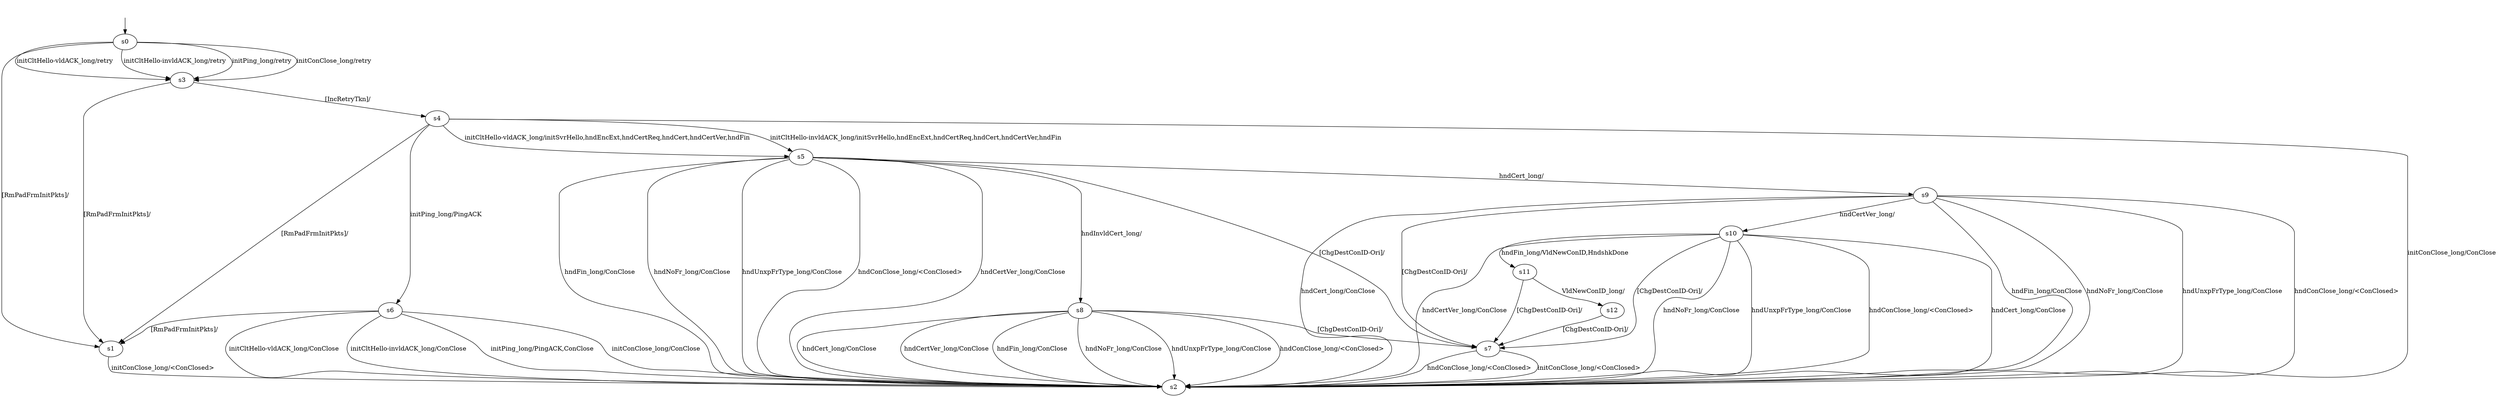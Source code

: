 digraph "../results/picoModels/pico-BWRCA-lCS-0/learnedModel" {
s0 [label=s0];
s1 [label=s1];
s2 [label=s2];
s3 [label=s3];
s4 [label=s4];
s5 [label=s5];
s6 [label=s6];
s7 [label=s7];
s8 [label=s8];
s9 [label=s9];
s10 [label=s10];
s11 [label=s11];
s12 [label=s12];
s0 -> s3  [label="initPing_long/retry "];
s0 -> s3  [label="initConClose_long/retry "];
s0 -> s3  [label="initCltHello-vldACK_long/retry "];
s0 -> s3  [label="initCltHello-invldACK_long/retry "];
s0 -> s1  [label="[RmPadFrmInitPkts]/ "];
s1 -> s2  [label="initConClose_long/<ConClosed> "];
s3 -> s4  [label="[IncRetryTkn]/ "];
s3 -> s1  [label="[RmPadFrmInitPkts]/ "];
s4 -> s6  [label="initPing_long/PingACK "];
s4 -> s2  [label="initConClose_long/ConClose "];
s4 -> s5  [label="initCltHello-vldACK_long/initSvrHello,hndEncExt,hndCertReq,hndCert,hndCertVer,hndFin "];
s4 -> s5  [label="initCltHello-invldACK_long/initSvrHello,hndEncExt,hndCertReq,hndCert,hndCertVer,hndFin "];
s4 -> s1  [label="[RmPadFrmInitPkts]/ "];
s5 -> s2  [label="hndFin_long/ConClose "];
s5 -> s2  [label="hndNoFr_long/ConClose "];
s5 -> s2  [label="hndUnxpFrType_long/ConClose "];
s5 -> s2  [label="hndConClose_long/<ConClosed> "];
s5 -> s9  [label="hndCert_long/ "];
s5 -> s8  [label="hndInvldCert_long/ "];
s5 -> s2  [label="hndCertVer_long/ConClose "];
s5 -> s7  [label="[ChgDestConID-Ori]/ "];
s6 -> s2  [label="initPing_long/PingACK,ConClose "];
s6 -> s2  [label="initConClose_long/ConClose "];
s6 -> s2  [label="initCltHello-vldACK_long/ConClose "];
s6 -> s2  [label="initCltHello-invldACK_long/ConClose "];
s6 -> s1  [label="[RmPadFrmInitPkts]/ "];
s7 -> s2  [label="initConClose_long/<ConClosed> "];
s7 -> s2  [label="hndConClose_long/<ConClosed> "];
s8 -> s2  [label="hndFin_long/ConClose "];
s8 -> s2  [label="hndNoFr_long/ConClose "];
s8 -> s2  [label="hndUnxpFrType_long/ConClose "];
s8 -> s2  [label="hndConClose_long/<ConClosed> "];
s8 -> s2  [label="hndCert_long/ConClose "];
s8 -> s2  [label="hndCertVer_long/ConClose "];
s8 -> s7  [label="[ChgDestConID-Ori]/ "];
s9 -> s2  [label="hndFin_long/ConClose "];
s9 -> s2  [label="hndNoFr_long/ConClose "];
s9 -> s2  [label="hndUnxpFrType_long/ConClose "];
s9 -> s2  [label="hndConClose_long/<ConClosed> "];
s9 -> s2  [label="hndCert_long/ConClose "];
s9 -> s10  [label="hndCertVer_long/ "];
s9 -> s7  [label="[ChgDestConID-Ori]/ "];
s10 -> s11  [label="hndFin_long/VldNewConID,HndshkDone "];
s10 -> s2  [label="hndNoFr_long/ConClose "];
s10 -> s2  [label="hndUnxpFrType_long/ConClose "];
s10 -> s2  [label="hndConClose_long/<ConClosed> "];
s10 -> s2  [label="hndCert_long/ConClose "];
s10 -> s2  [label="hndCertVer_long/ConClose "];
s10 -> s7  [label="[ChgDestConID-Ori]/ "];
s11 -> s12  [label="VldNewConID_long/ "];
s11 -> s7  [label="[ChgDestConID-Ori]/ "];
s12 -> s7  [label="[ChgDestConID-Ori]/ "];
__start0 [label="", shape=none];
__start0 -> s0  [label=""];
}
